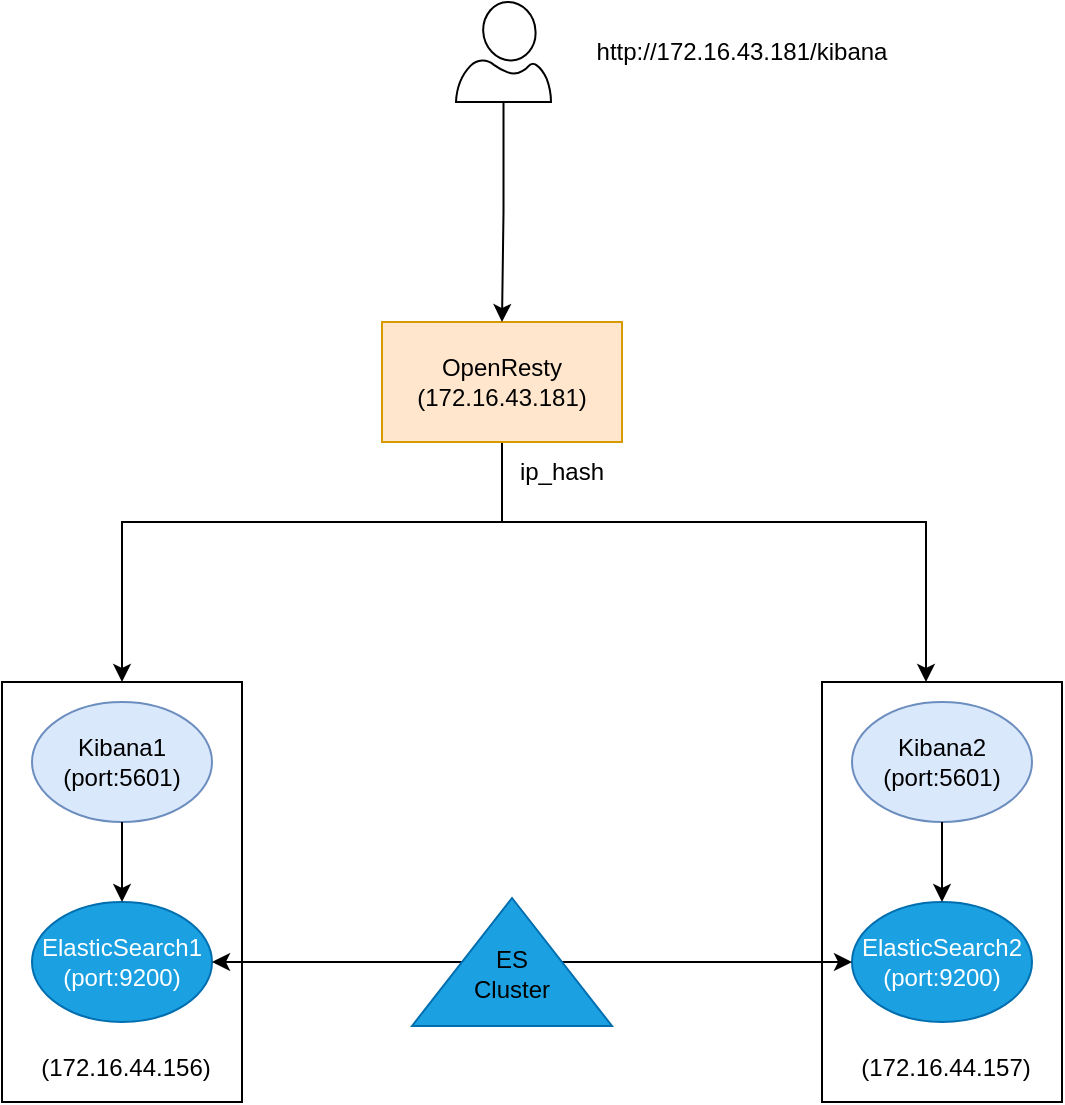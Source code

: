 <mxfile version="20.2.3" type="github">
  <diagram id="I6TFV_5f039kO9EnsUEM" name="Page-1">
    <mxGraphModel dx="1422" dy="762" grid="1" gridSize="10" guides="1" tooltips="1" connect="1" arrows="1" fold="1" page="1" pageScale="1" pageWidth="827" pageHeight="1169" math="0" shadow="0">
      <root>
        <mxCell id="0" />
        <mxCell id="1" parent="0" />
        <mxCell id="8-Tio40MnTTA8AeTwKHO-5" style="edgeStyle=orthogonalEdgeStyle;rounded=0;orthogonalLoop=1;jettySize=auto;html=1;entryX=0.5;entryY=0;entryDx=0;entryDy=0;" edge="1" parent="1" source="8-Tio40MnTTA8AeTwKHO-1">
          <mxGeometry relative="1" as="geometry">
            <mxPoint x="220" y="360" as="targetPoint" />
            <Array as="points">
              <mxPoint x="410" y="280" />
              <mxPoint x="220" y="280" />
            </Array>
          </mxGeometry>
        </mxCell>
        <mxCell id="8-Tio40MnTTA8AeTwKHO-6" style="edgeStyle=orthogonalEdgeStyle;rounded=0;orthogonalLoop=1;jettySize=auto;html=1;exitX=0.5;exitY=1;exitDx=0;exitDy=0;entryX=0.5;entryY=0;entryDx=0;entryDy=0;" edge="1" parent="1" source="8-Tio40MnTTA8AeTwKHO-1">
          <mxGeometry relative="1" as="geometry">
            <mxPoint x="622" y="360" as="targetPoint" />
            <Array as="points">
              <mxPoint x="410" y="280" />
              <mxPoint x="622" y="280" />
            </Array>
          </mxGeometry>
        </mxCell>
        <mxCell id="8-Tio40MnTTA8AeTwKHO-1" value="OpenResty&lt;br&gt;(172.16.43.181)" style="rounded=0;whiteSpace=wrap;html=1;fillColor=#ffe6cc;strokeColor=#d79b00;" vertex="1" parent="1">
          <mxGeometry x="350" y="180" width="120" height="60" as="geometry" />
        </mxCell>
        <mxCell id="8-Tio40MnTTA8AeTwKHO-8" style="edgeStyle=orthogonalEdgeStyle;rounded=0;orthogonalLoop=1;jettySize=auto;html=1;" edge="1" parent="1" source="8-Tio40MnTTA8AeTwKHO-4" target="8-Tio40MnTTA8AeTwKHO-1">
          <mxGeometry relative="1" as="geometry" />
        </mxCell>
        <mxCell id="8-Tio40MnTTA8AeTwKHO-4" value="" style="verticalLabelPosition=bottom;html=1;verticalAlign=top;align=center;shape=mxgraph.azure.user;" vertex="1" parent="1">
          <mxGeometry x="387" y="20" width="47.5" height="50" as="geometry" />
        </mxCell>
        <mxCell id="8-Tio40MnTTA8AeTwKHO-7" value="ip_hash" style="text;html=1;strokeColor=none;fillColor=none;align=center;verticalAlign=middle;whiteSpace=wrap;rounded=0;" vertex="1" parent="1">
          <mxGeometry x="410" y="240" width="60" height="30" as="geometry" />
        </mxCell>
        <mxCell id="8-Tio40MnTTA8AeTwKHO-9" value="http://172.16.43.181/kibana" style="text;html=1;strokeColor=none;fillColor=none;align=center;verticalAlign=middle;whiteSpace=wrap;rounded=0;" vertex="1" parent="1">
          <mxGeometry x="434.5" y="30" width="190" height="30" as="geometry" />
        </mxCell>
        <mxCell id="8-Tio40MnTTA8AeTwKHO-15" value="" style="group" vertex="1" connectable="0" parent="1">
          <mxGeometry x="160" y="360" width="120" height="210" as="geometry" />
        </mxCell>
        <mxCell id="8-Tio40MnTTA8AeTwKHO-10" value="" style="rounded=0;whiteSpace=wrap;html=1;" vertex="1" parent="8-Tio40MnTTA8AeTwKHO-15">
          <mxGeometry width="120" height="210" as="geometry" />
        </mxCell>
        <mxCell id="8-Tio40MnTTA8AeTwKHO-11" value="Kibana1&lt;br&gt;(port:5601)" style="ellipse;whiteSpace=wrap;html=1;fillColor=#dae8fc;strokeColor=#6c8ebf;" vertex="1" parent="8-Tio40MnTTA8AeTwKHO-15">
          <mxGeometry x="15" y="10" width="90" height="60" as="geometry" />
        </mxCell>
        <mxCell id="8-Tio40MnTTA8AeTwKHO-12" value="ElasticSearch1&lt;br&gt;(port:9200)" style="ellipse;whiteSpace=wrap;html=1;fillColor=#1ba1e2;fontColor=#ffffff;strokeColor=#006EAF;" vertex="1" parent="8-Tio40MnTTA8AeTwKHO-15">
          <mxGeometry x="15" y="110" width="90" height="60" as="geometry" />
        </mxCell>
        <mxCell id="8-Tio40MnTTA8AeTwKHO-13" style="edgeStyle=orthogonalEdgeStyle;rounded=0;orthogonalLoop=1;jettySize=auto;html=1;entryX=0.5;entryY=0;entryDx=0;entryDy=0;" edge="1" parent="8-Tio40MnTTA8AeTwKHO-15" source="8-Tio40MnTTA8AeTwKHO-11" target="8-Tio40MnTTA8AeTwKHO-12">
          <mxGeometry relative="1" as="geometry" />
        </mxCell>
        <mxCell id="8-Tio40MnTTA8AeTwKHO-14" value="(172.16.44.156)" style="text;html=1;strokeColor=none;fillColor=none;align=center;verticalAlign=middle;whiteSpace=wrap;rounded=0;" vertex="1" parent="8-Tio40MnTTA8AeTwKHO-15">
          <mxGeometry x="32" y="178" width="60" height="30" as="geometry" />
        </mxCell>
        <mxCell id="8-Tio40MnTTA8AeTwKHO-16" value="" style="group" vertex="1" connectable="0" parent="1">
          <mxGeometry x="570" y="360" width="120" height="210" as="geometry" />
        </mxCell>
        <mxCell id="8-Tio40MnTTA8AeTwKHO-17" value="" style="rounded=0;whiteSpace=wrap;html=1;" vertex="1" parent="8-Tio40MnTTA8AeTwKHO-16">
          <mxGeometry width="120" height="210" as="geometry" />
        </mxCell>
        <mxCell id="8-Tio40MnTTA8AeTwKHO-18" value="Kibana2&lt;br&gt;(port:5601)" style="ellipse;whiteSpace=wrap;html=1;fillColor=#dae8fc;strokeColor=#6c8ebf;" vertex="1" parent="8-Tio40MnTTA8AeTwKHO-16">
          <mxGeometry x="15" y="10" width="90" height="60" as="geometry" />
        </mxCell>
        <mxCell id="8-Tio40MnTTA8AeTwKHO-19" value="ElasticSearch2&lt;br&gt;(port:9200)" style="ellipse;whiteSpace=wrap;html=1;fillColor=#1ba1e2;fontColor=#ffffff;strokeColor=#006EAF;" vertex="1" parent="8-Tio40MnTTA8AeTwKHO-16">
          <mxGeometry x="15" y="110" width="90" height="60" as="geometry" />
        </mxCell>
        <mxCell id="8-Tio40MnTTA8AeTwKHO-20" style="edgeStyle=orthogonalEdgeStyle;rounded=0;orthogonalLoop=1;jettySize=auto;html=1;entryX=0.5;entryY=0;entryDx=0;entryDy=0;" edge="1" parent="8-Tio40MnTTA8AeTwKHO-16" source="8-Tio40MnTTA8AeTwKHO-18" target="8-Tio40MnTTA8AeTwKHO-19">
          <mxGeometry relative="1" as="geometry" />
        </mxCell>
        <mxCell id="8-Tio40MnTTA8AeTwKHO-21" value="(172.16.44.157)" style="text;html=1;strokeColor=none;fillColor=none;align=center;verticalAlign=middle;whiteSpace=wrap;rounded=0;" vertex="1" parent="8-Tio40MnTTA8AeTwKHO-16">
          <mxGeometry x="32" y="178" width="60" height="30" as="geometry" />
        </mxCell>
        <mxCell id="8-Tio40MnTTA8AeTwKHO-23" style="edgeStyle=orthogonalEdgeStyle;rounded=0;orthogonalLoop=1;jettySize=auto;html=1;entryX=1;entryY=0.5;entryDx=0;entryDy=0;" edge="1" parent="1" source="8-Tio40MnTTA8AeTwKHO-22" target="8-Tio40MnTTA8AeTwKHO-12">
          <mxGeometry relative="1" as="geometry" />
        </mxCell>
        <mxCell id="8-Tio40MnTTA8AeTwKHO-24" style="edgeStyle=orthogonalEdgeStyle;rounded=0;orthogonalLoop=1;jettySize=auto;html=1;" edge="1" parent="1" source="8-Tio40MnTTA8AeTwKHO-22" target="8-Tio40MnTTA8AeTwKHO-19">
          <mxGeometry relative="1" as="geometry" />
        </mxCell>
        <mxCell id="8-Tio40MnTTA8AeTwKHO-22" value="" style="triangle;whiteSpace=wrap;html=1;rotation=-90;fillColor=#1ba1e2;fontColor=#ffffff;strokeColor=#006EAF;" vertex="1" parent="1">
          <mxGeometry x="383" y="450" width="64" height="100" as="geometry" />
        </mxCell>
        <mxCell id="8-Tio40MnTTA8AeTwKHO-25" value="ES &lt;br&gt;Cluster" style="text;html=1;strokeColor=none;fillColor=none;align=center;verticalAlign=middle;whiteSpace=wrap;rounded=0;" vertex="1" parent="1">
          <mxGeometry x="385" y="491" width="60" height="30" as="geometry" />
        </mxCell>
      </root>
    </mxGraphModel>
  </diagram>
</mxfile>
